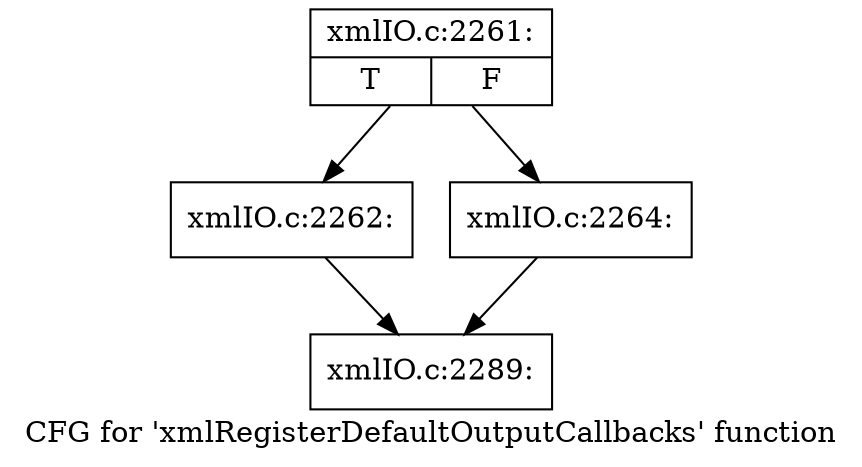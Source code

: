 digraph "CFG for 'xmlRegisterDefaultOutputCallbacks' function" {
	label="CFG for 'xmlRegisterDefaultOutputCallbacks' function";

	Node0x55ed34733790 [shape=record,label="{xmlIO.c:2261:|{<s0>T|<s1>F}}"];
	Node0x55ed34733790 -> Node0x55ed3472f890;
	Node0x55ed34733790 -> Node0x55ed3472f970;
	Node0x55ed3472f890 [shape=record,label="{xmlIO.c:2262:}"];
	Node0x55ed3472f890 -> Node0x55ed347337e0;
	Node0x55ed3472f970 [shape=record,label="{xmlIO.c:2264:}"];
	Node0x55ed3472f970 -> Node0x55ed347337e0;
	Node0x55ed347337e0 [shape=record,label="{xmlIO.c:2289:}"];
}
